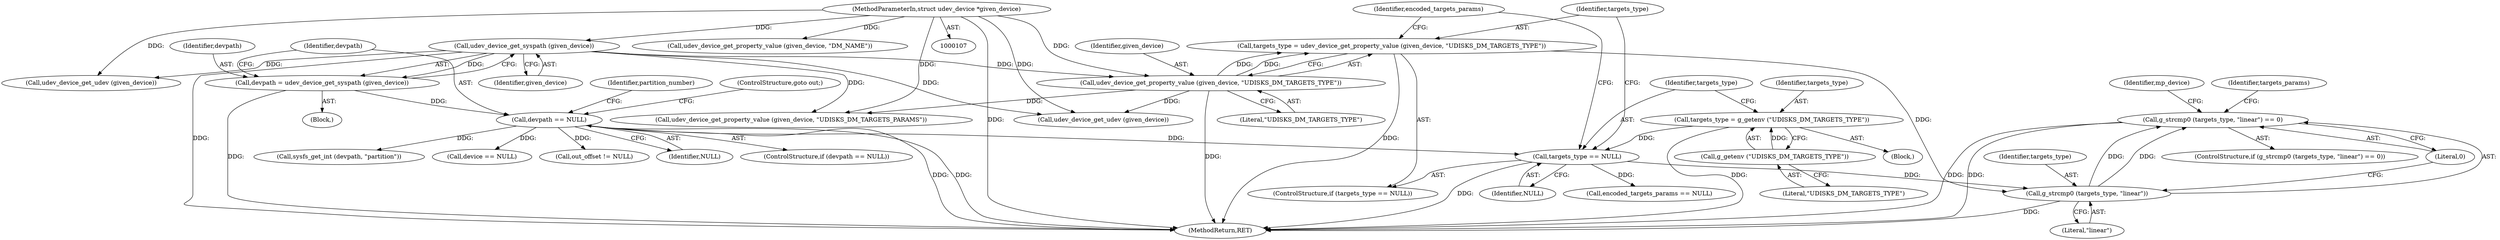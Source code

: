 digraph "0_udisks_0fcc7cb3b66f23fac53ae08647aa0007a2bd56c4_0@API" {
"1000259" [label="(Call,g_strcmp0 (targets_type, \"linear\") == 0)"];
"1000260" [label="(Call,g_strcmp0 (targets_type, \"linear\"))"];
"1000237" [label="(Call,targets_type == NULL)"];
"1000232" [label="(Call,targets_type = g_getenv (\"UDISKS_DM_TARGETS_TYPE\"))"];
"1000234" [label="(Call,g_getenv (\"UDISKS_DM_TARGETS_TYPE\"))"];
"1000141" [label="(Call,devpath == NULL)"];
"1000136" [label="(Call,devpath = udev_device_get_syspath (given_device))"];
"1000138" [label="(Call,udev_device_get_syspath (given_device))"];
"1000108" [label="(MethodParameterIn,struct udev_device *given_device)"];
"1000240" [label="(Call,targets_type = udev_device_get_property_value (given_device, \"UDISKS_DM_TARGETS_TYPE\"))"];
"1000242" [label="(Call,udev_device_get_property_value (given_device, \"UDISKS_DM_TARGETS_TYPE\"))"];
"1000137" [label="(Identifier,devpath)"];
"1000238" [label="(Identifier,targets_type)"];
"1000234" [label="(Call,g_getenv (\"UDISKS_DM_TARGETS_TYPE\"))"];
"1000261" [label="(Identifier,targets_type)"];
"1000283" [label="(Call,udev_device_get_udev (given_device))"];
"1000250" [label="(Call,encoded_targets_params == NULL)"];
"1000141" [label="(Call,devpath == NULL)"];
"1000258" [label="(ControlStructure,if (g_strcmp0 (targets_type, \"linear\") == 0))"];
"1000147" [label="(Call,sysfs_get_int (devpath, \"partition\"))"];
"1000146" [label="(Identifier,partition_number)"];
"1000268" [label="(Identifier,targets_params)"];
"1000446" [label="(MethodReturn,RET)"];
"1000233" [label="(Identifier,targets_type)"];
"1000229" [label="(Block,)"];
"1000241" [label="(Identifier,targets_type)"];
"1000232" [label="(Call,targets_type = g_getenv (\"UDISKS_DM_TARGETS_TYPE\"))"];
"1000192" [label="(Call,device == NULL)"];
"1000243" [label="(Identifier,given_device)"];
"1000410" [label="(Call,out_offset != NULL)"];
"1000139" [label="(Identifier,given_device)"];
"1000114" [label="(Block,)"];
"1000242" [label="(Call,udev_device_get_property_value (given_device, \"UDISKS_DM_TARGETS_TYPE\"))"];
"1000262" [label="(Literal,\"linear\")"];
"1000255" [label="(Call,udev_device_get_property_value (given_device, \"UDISKS_DM_TARGETS_PARAMS\"))"];
"1000143" [label="(Identifier,NULL)"];
"1000136" [label="(Call,devpath = udev_device_get_syspath (given_device))"];
"1000260" [label="(Call,g_strcmp0 (targets_type, \"linear\"))"];
"1000188" [label="(Call,udev_device_get_udev (given_device))"];
"1000263" [label="(Literal,0)"];
"1000138" [label="(Call,udev_device_get_syspath (given_device))"];
"1000259" [label="(Call,g_strcmp0 (targets_type, \"linear\") == 0)"];
"1000237" [label="(Call,targets_type == NULL)"];
"1000246" [label="(Identifier,encoded_targets_params)"];
"1000240" [label="(Call,targets_type = udev_device_get_property_value (given_device, \"UDISKS_DM_TARGETS_TYPE\"))"];
"1000140" [label="(ControlStructure,if (devpath == NULL))"];
"1000108" [label="(MethodParameterIn,struct udev_device *given_device)"];
"1000236" [label="(ControlStructure,if (targets_type == NULL))"];
"1000142" [label="(Identifier,devpath)"];
"1000244" [label="(Literal,\"UDISKS_DM_TARGETS_TYPE\")"];
"1000239" [label="(Identifier,NULL)"];
"1000281" [label="(Identifier,mp_device)"];
"1000235" [label="(Literal,\"UDISKS_DM_TARGETS_TYPE\")"];
"1000309" [label="(Call,udev_device_get_property_value (given_device, \"DM_NAME\"))"];
"1000144" [label="(ControlStructure,goto out;)"];
"1000259" -> "1000258"  [label="AST: "];
"1000259" -> "1000263"  [label="CFG: "];
"1000260" -> "1000259"  [label="AST: "];
"1000263" -> "1000259"  [label="AST: "];
"1000268" -> "1000259"  [label="CFG: "];
"1000281" -> "1000259"  [label="CFG: "];
"1000259" -> "1000446"  [label="DDG: "];
"1000259" -> "1000446"  [label="DDG: "];
"1000260" -> "1000259"  [label="DDG: "];
"1000260" -> "1000259"  [label="DDG: "];
"1000260" -> "1000262"  [label="CFG: "];
"1000261" -> "1000260"  [label="AST: "];
"1000262" -> "1000260"  [label="AST: "];
"1000263" -> "1000260"  [label="CFG: "];
"1000260" -> "1000446"  [label="DDG: "];
"1000237" -> "1000260"  [label="DDG: "];
"1000240" -> "1000260"  [label="DDG: "];
"1000237" -> "1000236"  [label="AST: "];
"1000237" -> "1000239"  [label="CFG: "];
"1000238" -> "1000237"  [label="AST: "];
"1000239" -> "1000237"  [label="AST: "];
"1000241" -> "1000237"  [label="CFG: "];
"1000246" -> "1000237"  [label="CFG: "];
"1000237" -> "1000446"  [label="DDG: "];
"1000232" -> "1000237"  [label="DDG: "];
"1000141" -> "1000237"  [label="DDG: "];
"1000237" -> "1000250"  [label="DDG: "];
"1000232" -> "1000229"  [label="AST: "];
"1000232" -> "1000234"  [label="CFG: "];
"1000233" -> "1000232"  [label="AST: "];
"1000234" -> "1000232"  [label="AST: "];
"1000238" -> "1000232"  [label="CFG: "];
"1000232" -> "1000446"  [label="DDG: "];
"1000234" -> "1000232"  [label="DDG: "];
"1000234" -> "1000235"  [label="CFG: "];
"1000235" -> "1000234"  [label="AST: "];
"1000141" -> "1000140"  [label="AST: "];
"1000141" -> "1000143"  [label="CFG: "];
"1000142" -> "1000141"  [label="AST: "];
"1000143" -> "1000141"  [label="AST: "];
"1000144" -> "1000141"  [label="CFG: "];
"1000146" -> "1000141"  [label="CFG: "];
"1000141" -> "1000446"  [label="DDG: "];
"1000141" -> "1000446"  [label="DDG: "];
"1000136" -> "1000141"  [label="DDG: "];
"1000141" -> "1000147"  [label="DDG: "];
"1000141" -> "1000192"  [label="DDG: "];
"1000141" -> "1000410"  [label="DDG: "];
"1000136" -> "1000114"  [label="AST: "];
"1000136" -> "1000138"  [label="CFG: "];
"1000137" -> "1000136"  [label="AST: "];
"1000138" -> "1000136"  [label="AST: "];
"1000142" -> "1000136"  [label="CFG: "];
"1000136" -> "1000446"  [label="DDG: "];
"1000138" -> "1000136"  [label="DDG: "];
"1000138" -> "1000139"  [label="CFG: "];
"1000139" -> "1000138"  [label="AST: "];
"1000138" -> "1000446"  [label="DDG: "];
"1000108" -> "1000138"  [label="DDG: "];
"1000138" -> "1000188"  [label="DDG: "];
"1000138" -> "1000242"  [label="DDG: "];
"1000138" -> "1000255"  [label="DDG: "];
"1000138" -> "1000283"  [label="DDG: "];
"1000108" -> "1000107"  [label="AST: "];
"1000108" -> "1000446"  [label="DDG: "];
"1000108" -> "1000188"  [label="DDG: "];
"1000108" -> "1000242"  [label="DDG: "];
"1000108" -> "1000255"  [label="DDG: "];
"1000108" -> "1000283"  [label="DDG: "];
"1000108" -> "1000309"  [label="DDG: "];
"1000240" -> "1000236"  [label="AST: "];
"1000240" -> "1000242"  [label="CFG: "];
"1000241" -> "1000240"  [label="AST: "];
"1000242" -> "1000240"  [label="AST: "];
"1000246" -> "1000240"  [label="CFG: "];
"1000240" -> "1000446"  [label="DDG: "];
"1000242" -> "1000240"  [label="DDG: "];
"1000242" -> "1000240"  [label="DDG: "];
"1000242" -> "1000244"  [label="CFG: "];
"1000243" -> "1000242"  [label="AST: "];
"1000244" -> "1000242"  [label="AST: "];
"1000242" -> "1000446"  [label="DDG: "];
"1000242" -> "1000255"  [label="DDG: "];
"1000242" -> "1000283"  [label="DDG: "];
}
